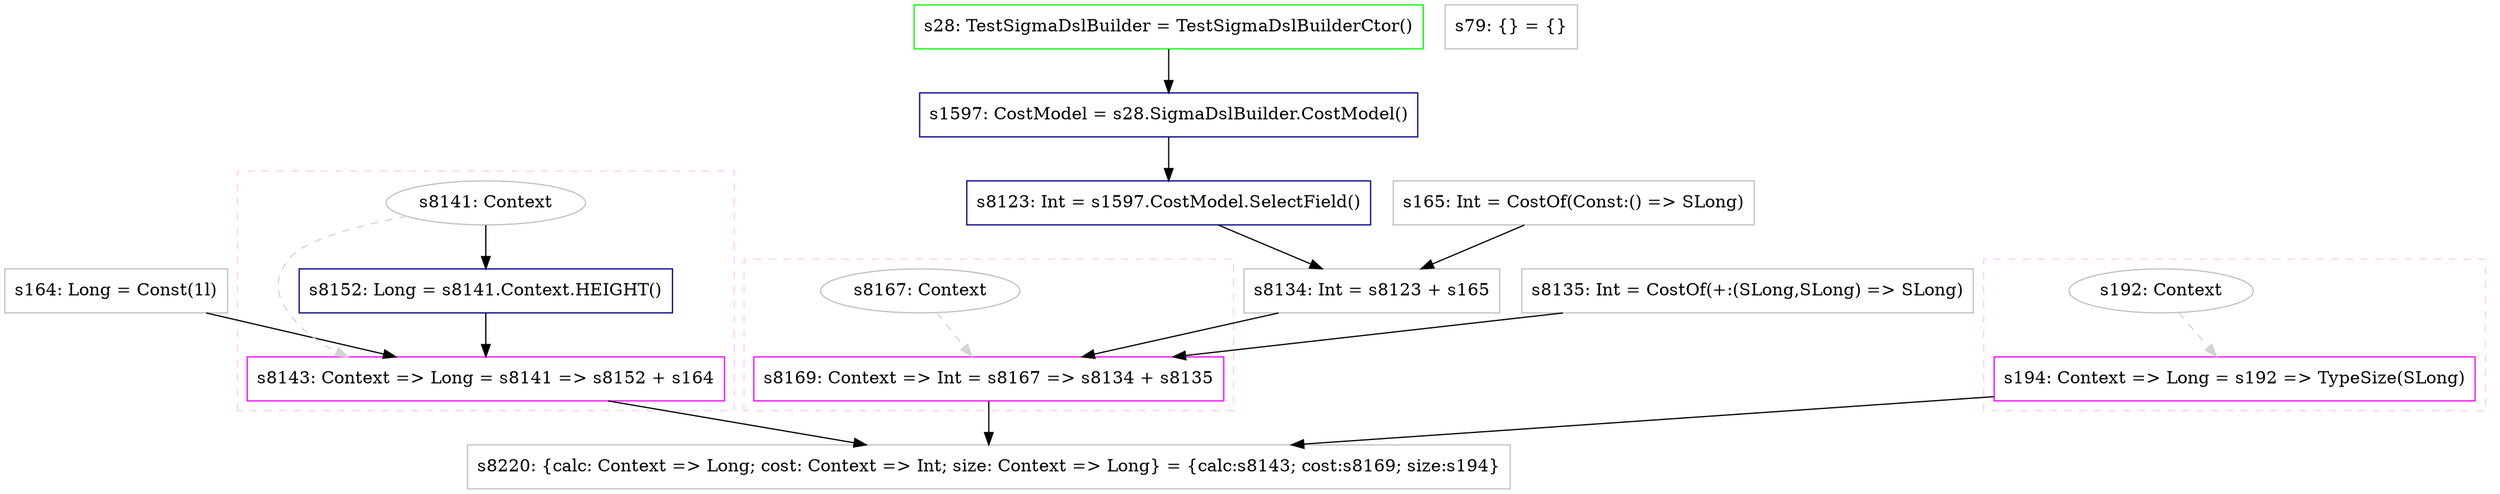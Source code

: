 digraph "height1" {
concentrate=true
node [style=filled, fillcolor=orangered]

"s164" [
label="s164: Long = Const(1l)"
shape=box, color=gray, tooltip="s164:Long", style=filled, fillcolor=white
]
subgraph cluster_s8143 {
style=dashed; color="#FFCCFF"
"s8141" [
label="s8141: Context"
shape=oval, color=gray, tooltip="s8141:Context", style=filled, fillcolor=white
]
"s8143" [
label="s8143: Context => Long = s8141 => s8152 + s164"
shape=box, color=magenta, tooltip="s8143:Context => Long", style=filled, fillcolor=white
]
{rank=source; s8141}
"s8152" [
label="s8152: Long = s8141.Context.HEIGHT()"
shape=box, color=darkblue, tooltip="s8152:Long", style=filled, fillcolor=white
]
{rank=sink; s8143}
}
"s28" [
label="s28: TestSigmaDslBuilder = TestSigmaDslBuilderCtor()"
shape=box, color=green, tooltip="s28:TestSigmaDslBuilder", style=filled, fillcolor=white
]
"s1597" [
label="s1597: CostModel = s28.SigmaDslBuilder.CostModel()"
shape=box, color=darkblue, tooltip="s1597:CostModel", style=filled, fillcolor=white
]
"s8123" [
label="s8123: Int = s1597.CostModel.SelectField()"
shape=box, color=darkblue, tooltip="s8123:Int", style=filled, fillcolor=white
]
"s165" [
label="s165: Int = CostOf(Const:() => SLong)"
shape=box, color=gray, tooltip="s165:Int", style=filled, fillcolor=white
]
"s8134" [
label="s8134: Int = s8123 + s165"
shape=box, color=gray, tooltip="s8134:Int", style=filled, fillcolor=white
]
"s8135" [
label="s8135: Int = CostOf(+:(SLong,SLong) => SLong)"
shape=box, color=gray, tooltip="s8135:Int", style=filled, fillcolor=white
]
subgraph cluster_s8169 {
style=dashed; color="#FFCCFF"
"s8167" [
label="s8167: Context"
shape=oval, color=gray, tooltip="s8167:Context", style=filled, fillcolor=white
]
"s8169" [
label="s8169: Context => Int = s8167 => s8134 + s8135"
shape=box, color=magenta, tooltip="s8169:Context => Int", style=filled, fillcolor=white
]
{rank=source; s8167}
{rank=sink; s8169}
}
subgraph cluster_s194 {
style=dashed; color="#FFCCFF"
"s192" [
label="s192: Context"
shape=oval, color=gray, tooltip="s192:Context", style=filled, fillcolor=white
]
"s194" [
label="s194: Context => Long = s192 => TypeSize(SLong)"
shape=box, color=magenta, tooltip="s194:Context => Long", style=filled, fillcolor=white
]
{rank=source; s192}
{rank=sink; s194}
}
"s8220" [
label="s8220: {calc: Context => Long; cost: Context => Int; size: Context => Long} = {calc:s8143; cost:s8169; size:s194}"
shape=box, color=gray, tooltip="s8220:{calc: Context => Long; cost: Context => Int; size: Context => Long}", style=filled, fillcolor=white
]
"s79" [
label="s79: {} = {}"
shape=box, color=gray, tooltip="s79:{}", style=filled, fillcolor=white
]
"s8167" -> "s8169" [style=dashed, color=lightgray, weight=0]
"s8134" -> "s8169" [style=solid]
"s8135" -> "s8169" [style=solid]
"s8143" -> "s8220" [style=solid]
"s8169" -> "s8220" [style=solid]
"s194" -> "s8220" [style=solid]
"s1597" -> "s8123" [style=solid]
"s8141" -> "s8152" [style=solid]
"s192" -> "s194" [style=dashed, color=lightgray, weight=0]
"s8141" -> "s8143" [style=dashed, color=lightgray, weight=0]
"s8152" -> "s8143" [style=solid]
"s164" -> "s8143" [style=solid]
"s8123" -> "s8134" [style=solid]
"s165" -> "s8134" [style=solid]
"s28" -> "s1597" [style=solid]
}
